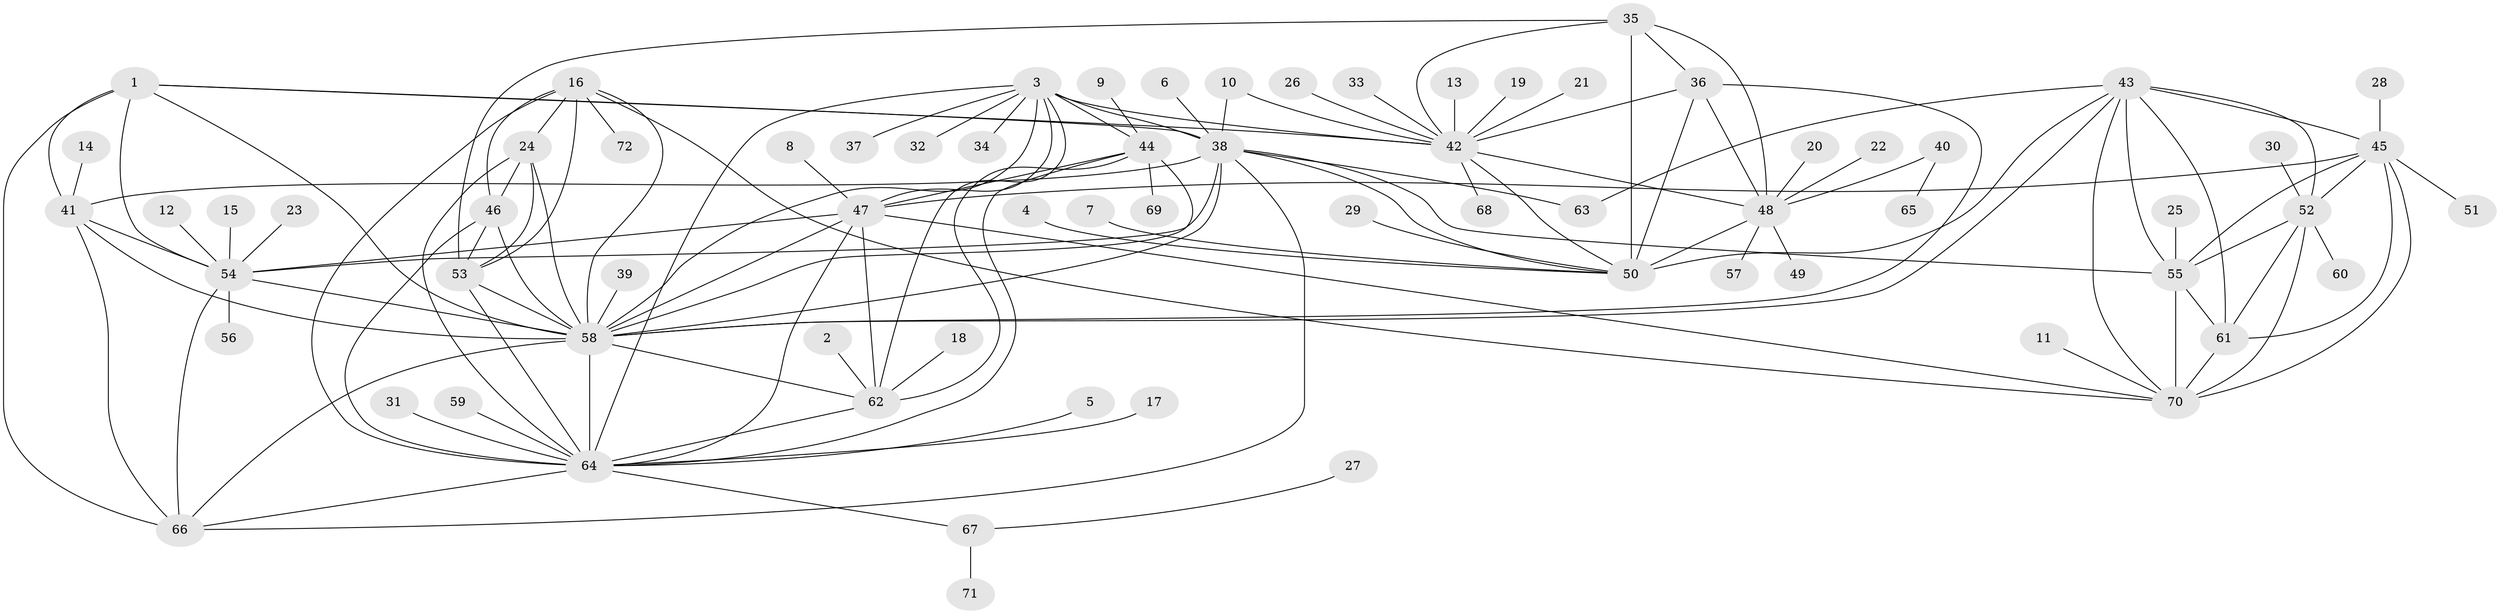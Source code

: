 // original degree distribution, {9: 0.03496503496503497, 8: 0.055944055944055944, 13: 0.006993006993006993, 17: 0.006993006993006993, 7: 0.02097902097902098, 11: 0.027972027972027972, 10: 0.06293706293706294, 6: 0.013986013986013986, 12: 0.013986013986013986, 2: 0.13286713286713286, 1: 0.5874125874125874, 4: 0.006993006993006993, 3: 0.013986013986013986, 5: 0.013986013986013986}
// Generated by graph-tools (version 1.1) at 2025/26/03/09/25 03:26:49]
// undirected, 72 vertices, 131 edges
graph export_dot {
graph [start="1"]
  node [color=gray90,style=filled];
  1;
  2;
  3;
  4;
  5;
  6;
  7;
  8;
  9;
  10;
  11;
  12;
  13;
  14;
  15;
  16;
  17;
  18;
  19;
  20;
  21;
  22;
  23;
  24;
  25;
  26;
  27;
  28;
  29;
  30;
  31;
  32;
  33;
  34;
  35;
  36;
  37;
  38;
  39;
  40;
  41;
  42;
  43;
  44;
  45;
  46;
  47;
  48;
  49;
  50;
  51;
  52;
  53;
  54;
  55;
  56;
  57;
  58;
  59;
  60;
  61;
  62;
  63;
  64;
  65;
  66;
  67;
  68;
  69;
  70;
  71;
  72;
  1 -- 38 [weight=2.0];
  1 -- 41 [weight=2.0];
  1 -- 42 [weight=1.0];
  1 -- 54 [weight=2.0];
  1 -- 58 [weight=2.0];
  1 -- 66 [weight=2.0];
  2 -- 62 [weight=1.0];
  3 -- 32 [weight=1.0];
  3 -- 34 [weight=1.0];
  3 -- 37 [weight=1.0];
  3 -- 38 [weight=1.0];
  3 -- 42 [weight=1.0];
  3 -- 44 [weight=1.0];
  3 -- 47 [weight=1.0];
  3 -- 58 [weight=1.0];
  3 -- 62 [weight=2.0];
  3 -- 64 [weight=1.0];
  4 -- 50 [weight=1.0];
  5 -- 64 [weight=1.0];
  6 -- 38 [weight=1.0];
  7 -- 50 [weight=1.0];
  8 -- 47 [weight=1.0];
  9 -- 44 [weight=1.0];
  10 -- 38 [weight=1.0];
  10 -- 42 [weight=1.0];
  11 -- 70 [weight=1.0];
  12 -- 54 [weight=1.0];
  13 -- 42 [weight=1.0];
  14 -- 41 [weight=1.0];
  15 -- 54 [weight=1.0];
  16 -- 24 [weight=1.0];
  16 -- 46 [weight=1.0];
  16 -- 53 [weight=2.0];
  16 -- 58 [weight=1.0];
  16 -- 64 [weight=1.0];
  16 -- 70 [weight=1.0];
  16 -- 72 [weight=1.0];
  17 -- 64 [weight=1.0];
  18 -- 62 [weight=1.0];
  19 -- 42 [weight=1.0];
  20 -- 48 [weight=1.0];
  21 -- 42 [weight=1.0];
  22 -- 48 [weight=1.0];
  23 -- 54 [weight=1.0];
  24 -- 46 [weight=1.0];
  24 -- 53 [weight=2.0];
  24 -- 58 [weight=1.0];
  24 -- 64 [weight=1.0];
  25 -- 55 [weight=1.0];
  26 -- 42 [weight=1.0];
  27 -- 67 [weight=1.0];
  28 -- 45 [weight=1.0];
  29 -- 50 [weight=1.0];
  30 -- 52 [weight=1.0];
  31 -- 64 [weight=1.0];
  33 -- 42 [weight=1.0];
  35 -- 36 [weight=2.0];
  35 -- 42 [weight=2.0];
  35 -- 48 [weight=2.0];
  35 -- 50 [weight=4.0];
  35 -- 53 [weight=1.0];
  36 -- 42 [weight=1.0];
  36 -- 48 [weight=1.0];
  36 -- 50 [weight=2.0];
  36 -- 58 [weight=1.0];
  38 -- 41 [weight=2.0];
  38 -- 50 [weight=1.0];
  38 -- 54 [weight=1.0];
  38 -- 55 [weight=1.0];
  38 -- 58 [weight=2.0];
  38 -- 63 [weight=1.0];
  38 -- 66 [weight=1.0];
  39 -- 58 [weight=1.0];
  40 -- 48 [weight=1.0];
  40 -- 65 [weight=1.0];
  41 -- 54 [weight=1.0];
  41 -- 58 [weight=1.0];
  41 -- 66 [weight=1.0];
  42 -- 48 [weight=1.0];
  42 -- 50 [weight=2.0];
  42 -- 68 [weight=1.0];
  43 -- 45 [weight=1.0];
  43 -- 50 [weight=1.0];
  43 -- 52 [weight=1.0];
  43 -- 55 [weight=1.0];
  43 -- 58 [weight=1.0];
  43 -- 61 [weight=2.0];
  43 -- 63 [weight=1.0];
  43 -- 70 [weight=1.0];
  44 -- 47 [weight=1.0];
  44 -- 58 [weight=1.0];
  44 -- 62 [weight=2.0];
  44 -- 64 [weight=1.0];
  44 -- 69 [weight=1.0];
  45 -- 47 [weight=1.0];
  45 -- 51 [weight=1.0];
  45 -- 52 [weight=1.0];
  45 -- 55 [weight=1.0];
  45 -- 61 [weight=2.0];
  45 -- 70 [weight=1.0];
  46 -- 53 [weight=2.0];
  46 -- 58 [weight=1.0];
  46 -- 64 [weight=1.0];
  47 -- 54 [weight=1.0];
  47 -- 58 [weight=1.0];
  47 -- 62 [weight=2.0];
  47 -- 64 [weight=1.0];
  47 -- 70 [weight=1.0];
  48 -- 49 [weight=1.0];
  48 -- 50 [weight=2.0];
  48 -- 57 [weight=1.0];
  52 -- 55 [weight=1.0];
  52 -- 60 [weight=1.0];
  52 -- 61 [weight=2.0];
  52 -- 70 [weight=1.0];
  53 -- 58 [weight=3.0];
  53 -- 64 [weight=2.0];
  54 -- 56 [weight=1.0];
  54 -- 58 [weight=1.0];
  54 -- 66 [weight=1.0];
  55 -- 61 [weight=2.0];
  55 -- 70 [weight=1.0];
  58 -- 62 [weight=2.0];
  58 -- 64 [weight=3.0];
  58 -- 66 [weight=1.0];
  59 -- 64 [weight=1.0];
  61 -- 70 [weight=2.0];
  62 -- 64 [weight=2.0];
  64 -- 66 [weight=1.0];
  64 -- 67 [weight=1.0];
  67 -- 71 [weight=1.0];
}
